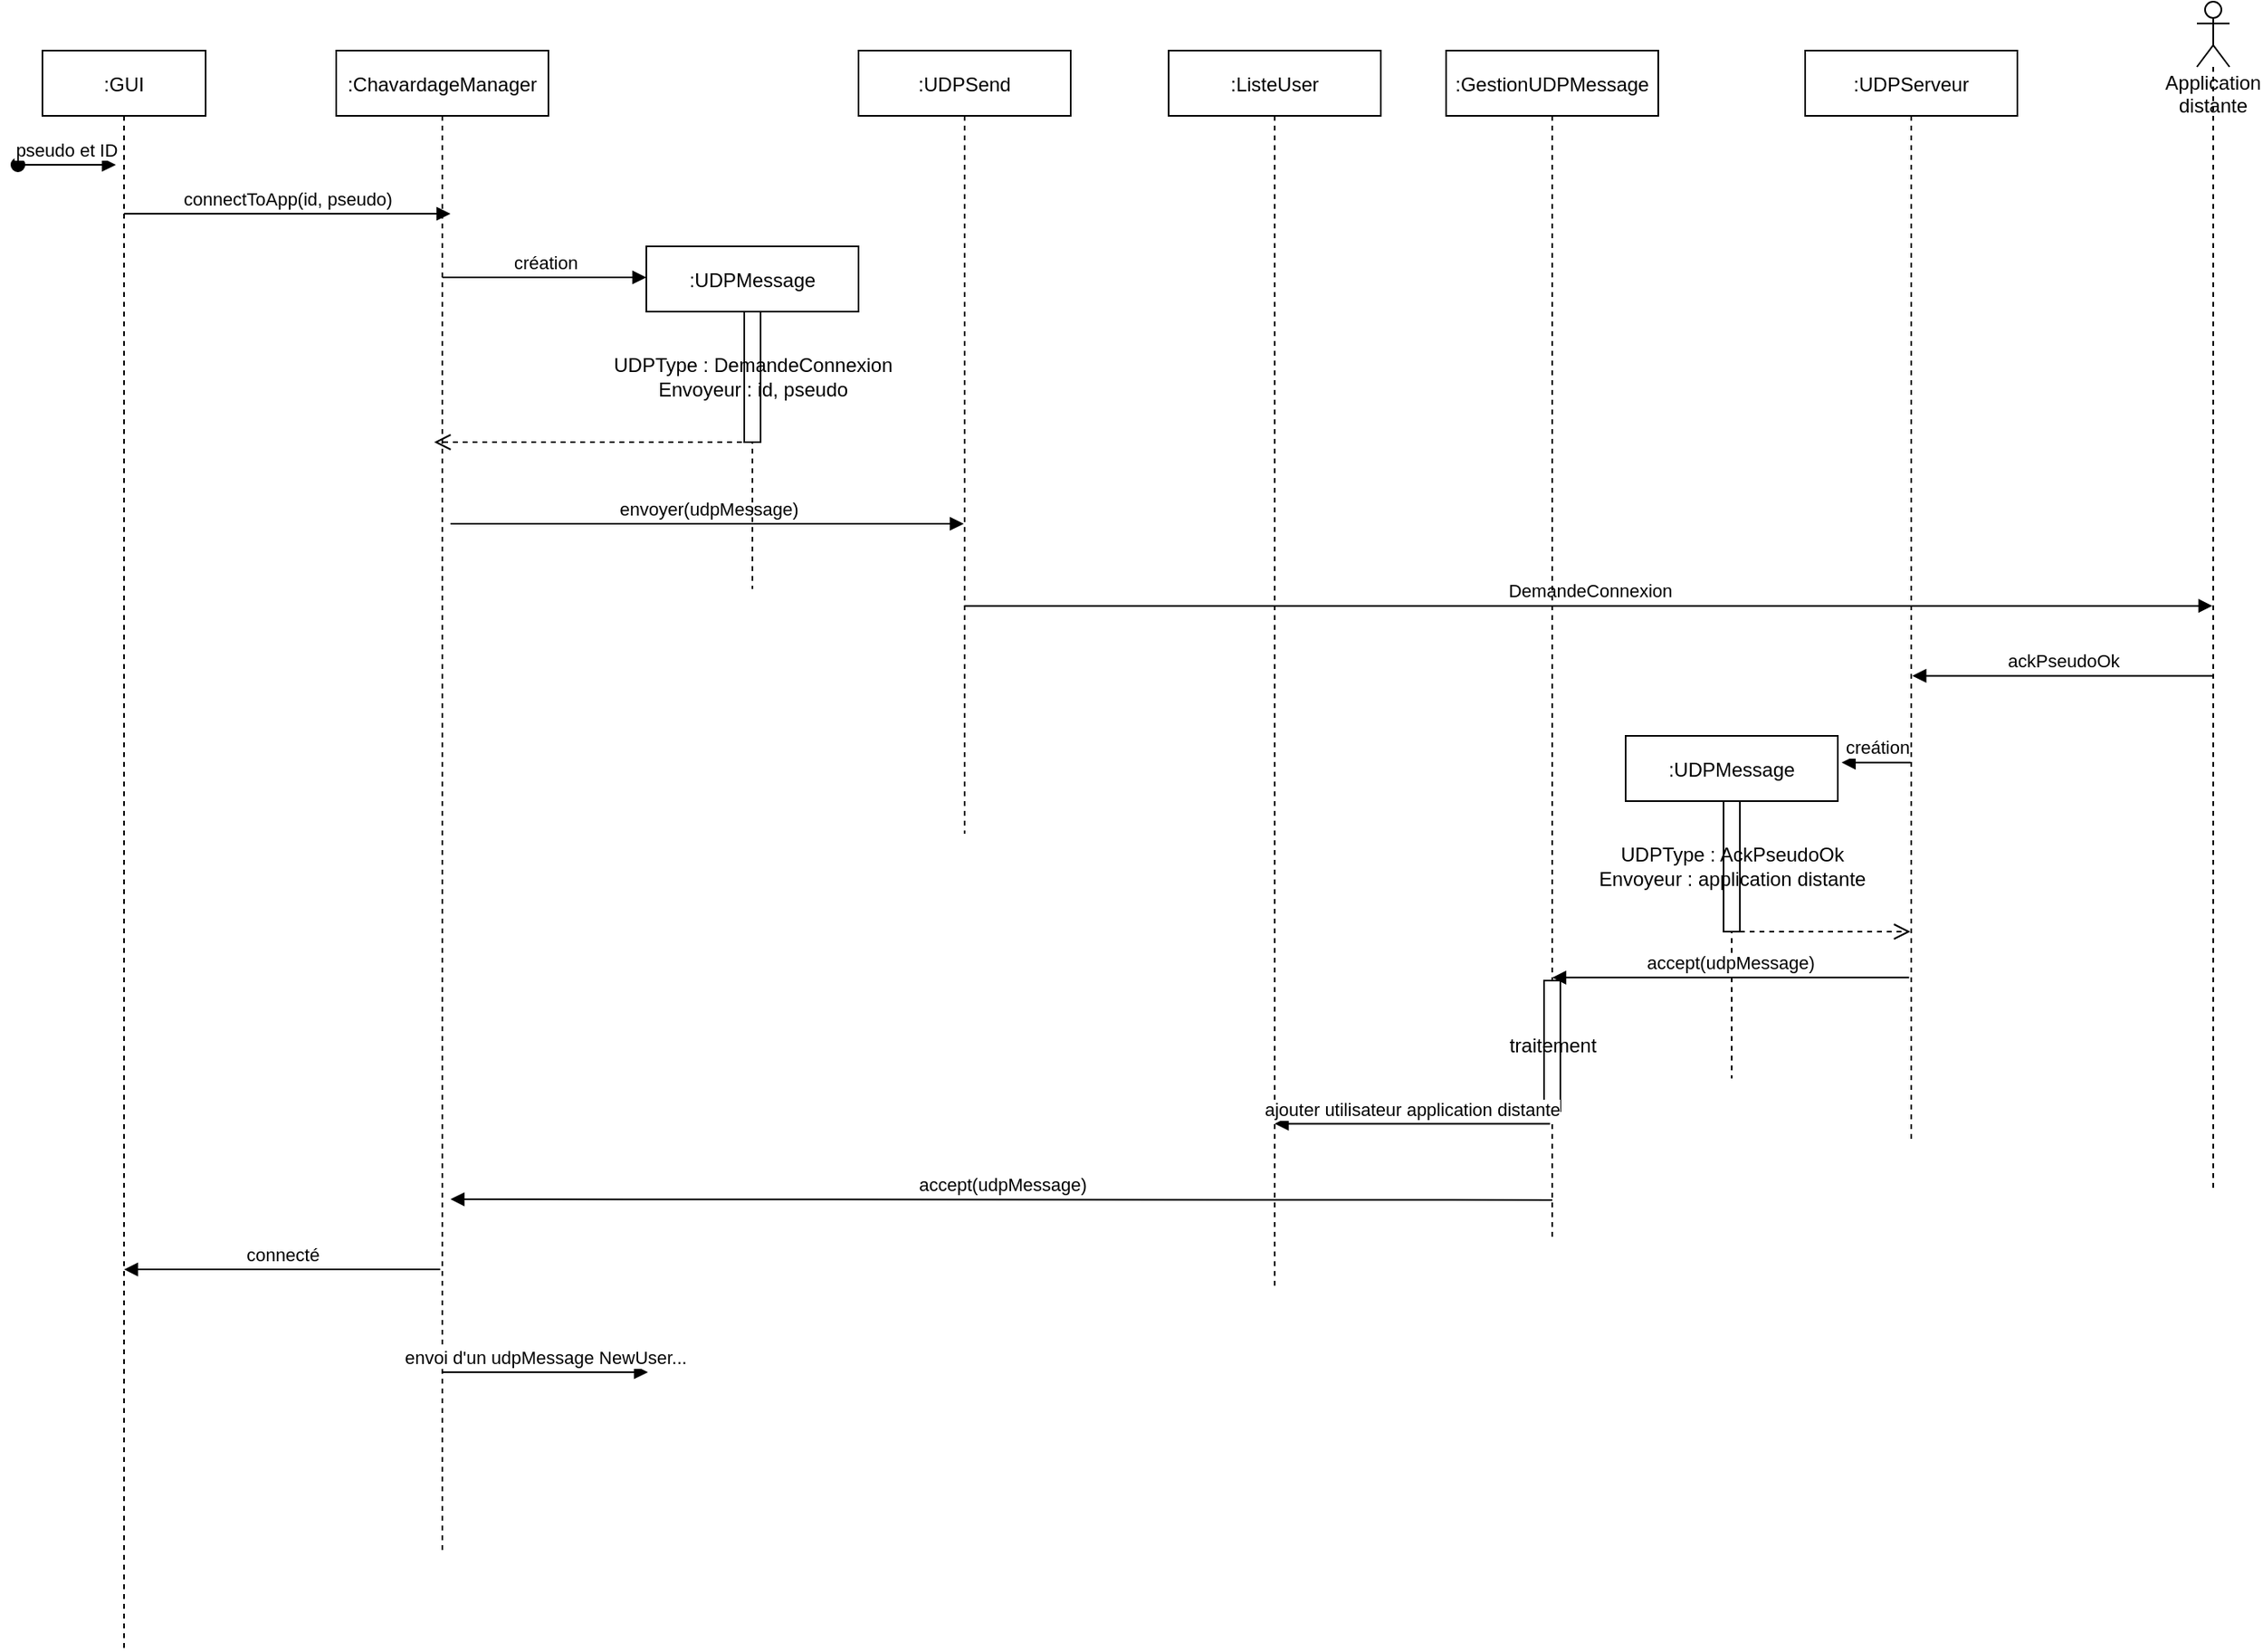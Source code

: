 <mxfile version="20.8.5" type="github">
  <diagram id="kgpKYQtTHZ0yAKxKKP6v" name="Page-1">
    <mxGraphModel dx="993" dy="493" grid="1" gridSize="10" guides="1" tooltips="1" connect="1" arrows="1" fold="1" page="1" pageScale="1" pageWidth="850" pageHeight="1100" math="0" shadow="0">
      <root>
        <mxCell id="0" />
        <mxCell id="1" parent="0" />
        <mxCell id="3nuBFxr9cyL0pnOWT2aG-1" value=":GUI" style="shape=umlLifeline;perimeter=lifelinePerimeter;container=1;collapsible=0;recursiveResize=0;rounded=0;shadow=0;strokeWidth=1;" parent="1" vertex="1">
          <mxGeometry x="120" y="80" width="100" height="980" as="geometry" />
        </mxCell>
        <mxCell id="3nuBFxr9cyL0pnOWT2aG-3" value="pseudo et ID" style="verticalAlign=bottom;startArrow=oval;endArrow=block;startSize=8;shadow=0;strokeWidth=1;" parent="3nuBFxr9cyL0pnOWT2aG-1" edge="1">
          <mxGeometry relative="1" as="geometry">
            <mxPoint x="-15" y="70" as="sourcePoint" />
            <mxPoint x="45" y="70" as="targetPoint" />
          </mxGeometry>
        </mxCell>
        <mxCell id="3nuBFxr9cyL0pnOWT2aG-5" value=":ChavardageManager" style="shape=umlLifeline;perimeter=lifelinePerimeter;container=1;collapsible=0;recursiveResize=0;rounded=0;shadow=0;strokeWidth=1;" parent="1" vertex="1">
          <mxGeometry x="300" y="80" width="130" height="920" as="geometry" />
        </mxCell>
        <mxCell id="_ekJZS-tAGv-sMIYdDXW-7" value="&lt;div&gt;&lt;br&gt;&lt;/div&gt;&lt;div&gt;&lt;br&gt;&lt;/div&gt;" style="html=1;verticalAlign=bottom;endArrow=open;dashed=1;endSize=8;rounded=0;" edge="1" parent="3nuBFxr9cyL0pnOWT2aG-5" source="_ekJZS-tAGv-sMIYdDXW-2">
          <mxGeometry relative="1" as="geometry">
            <mxPoint x="140" y="240" as="sourcePoint" />
            <mxPoint x="60" y="240" as="targetPoint" />
          </mxGeometry>
        </mxCell>
        <mxCell id="_ekJZS-tAGv-sMIYdDXW-8" value="envoyer(udpMessage)" style="html=1;verticalAlign=bottom;endArrow=block;rounded=0;" edge="1" parent="3nuBFxr9cyL0pnOWT2aG-5" target="_ekJZS-tAGv-sMIYdDXW-5">
          <mxGeometry width="80" relative="1" as="geometry">
            <mxPoint x="70" y="290" as="sourcePoint" />
            <mxPoint x="150" y="290" as="targetPoint" />
          </mxGeometry>
        </mxCell>
        <mxCell id="_ekJZS-tAGv-sMIYdDXW-1" value="connectToApp(id, pseudo)" style="html=1;verticalAlign=bottom;endArrow=block;rounded=0;" edge="1" parent="1" source="3nuBFxr9cyL0pnOWT2aG-1">
          <mxGeometry width="80" relative="1" as="geometry">
            <mxPoint x="380" y="180" as="sourcePoint" />
            <mxPoint x="370" y="180" as="targetPoint" />
          </mxGeometry>
        </mxCell>
        <mxCell id="_ekJZS-tAGv-sMIYdDXW-2" value=":UDPMessage" style="shape=umlLifeline;perimeter=lifelinePerimeter;container=1;collapsible=0;recursiveResize=0;rounded=0;shadow=0;strokeWidth=1;" vertex="1" parent="1">
          <mxGeometry x="490" y="200" width="130" height="210" as="geometry" />
        </mxCell>
        <mxCell id="_ekJZS-tAGv-sMIYdDXW-4" value="&lt;div&gt;UDPType : DemandeConnexion&lt;/div&gt;&lt;div&gt;Envoyeur : id, pseudo&lt;br&gt;&lt;/div&gt;" style="html=1;points=[];perimeter=orthogonalPerimeter;" vertex="1" parent="_ekJZS-tAGv-sMIYdDXW-2">
          <mxGeometry x="60" y="40" width="10" height="80" as="geometry" />
        </mxCell>
        <mxCell id="_ekJZS-tAGv-sMIYdDXW-3" value="création" style="html=1;verticalAlign=bottom;endArrow=block;rounded=0;" edge="1" parent="1" source="3nuBFxr9cyL0pnOWT2aG-5">
          <mxGeometry width="80" relative="1" as="geometry">
            <mxPoint x="380" y="200" as="sourcePoint" />
            <mxPoint x="490" y="219" as="targetPoint" />
          </mxGeometry>
        </mxCell>
        <mxCell id="_ekJZS-tAGv-sMIYdDXW-5" value=":UDPSend" style="shape=umlLifeline;perimeter=lifelinePerimeter;container=1;collapsible=0;recursiveResize=0;rounded=0;shadow=0;strokeWidth=1;" vertex="1" parent="1">
          <mxGeometry x="620" y="80" width="130" height="480" as="geometry" />
        </mxCell>
        <mxCell id="_ekJZS-tAGv-sMIYdDXW-11" value="Application distante" style="shape=umlLifeline;participant=umlActor;perimeter=lifelinePerimeter;whiteSpace=wrap;html=1;container=1;collapsible=0;recursiveResize=0;verticalAlign=top;spacingTop=36;outlineConnect=0;" vertex="1" parent="1">
          <mxGeometry x="1440" y="50" width="20" height="730" as="geometry" />
        </mxCell>
        <mxCell id="_ekJZS-tAGv-sMIYdDXW-13" value="DemandeConnexion" style="html=1;verticalAlign=bottom;endArrow=block;rounded=0;exitX=0.5;exitY=0.709;exitDx=0;exitDy=0;exitPerimeter=0;" edge="1" parent="1" source="_ekJZS-tAGv-sMIYdDXW-5" target="_ekJZS-tAGv-sMIYdDXW-11">
          <mxGeometry width="80" relative="1" as="geometry">
            <mxPoint x="820" y="350" as="sourcePoint" />
            <mxPoint x="900" y="350" as="targetPoint" />
          </mxGeometry>
        </mxCell>
        <mxCell id="_ekJZS-tAGv-sMIYdDXW-15" value="ackPseudoOk" style="html=1;verticalAlign=bottom;endArrow=block;rounded=0;entryX=0.505;entryY=0.572;entryDx=0;entryDy=0;entryPerimeter=0;" edge="1" parent="1" source="_ekJZS-tAGv-sMIYdDXW-11" target="_ekJZS-tAGv-sMIYdDXW-18">
          <mxGeometry width="80" relative="1" as="geometry">
            <mxPoint x="820" y="490" as="sourcePoint" />
            <mxPoint x="900" y="490" as="targetPoint" />
          </mxGeometry>
        </mxCell>
        <mxCell id="_ekJZS-tAGv-sMIYdDXW-16" value=":UDPMessage" style="shape=umlLifeline;perimeter=lifelinePerimeter;container=1;collapsible=0;recursiveResize=0;rounded=0;shadow=0;strokeWidth=1;" vertex="1" parent="1">
          <mxGeometry x="1090" y="500" width="130" height="210" as="geometry" />
        </mxCell>
        <mxCell id="_ekJZS-tAGv-sMIYdDXW-17" value="&lt;div&gt;UDPType : AckPseudoOk&lt;/div&gt;&lt;div&gt;Envoyeur : application distante&lt;br&gt;&lt;/div&gt;" style="html=1;points=[];perimeter=orthogonalPerimeter;" vertex="1" parent="_ekJZS-tAGv-sMIYdDXW-16">
          <mxGeometry x="60" y="40" width="10" height="80" as="geometry" />
        </mxCell>
        <mxCell id="_ekJZS-tAGv-sMIYdDXW-18" value=":UDPServeur" style="shape=umlLifeline;perimeter=lifelinePerimeter;container=1;collapsible=0;recursiveResize=0;rounded=0;shadow=0;strokeWidth=1;" vertex="1" parent="1">
          <mxGeometry x="1200" y="80" width="130" height="670" as="geometry" />
        </mxCell>
        <mxCell id="_ekJZS-tAGv-sMIYdDXW-20" value="creátion" style="html=1;verticalAlign=bottom;endArrow=block;rounded=0;entryX=1.018;entryY=0.078;entryDx=0;entryDy=0;entryPerimeter=0;" edge="1" parent="1" source="_ekJZS-tAGv-sMIYdDXW-18" target="_ekJZS-tAGv-sMIYdDXW-16">
          <mxGeometry width="80" relative="1" as="geometry">
            <mxPoint x="1119.5" y="499.44" as="sourcePoint" />
            <mxPoint x="946.95" y="499.44" as="targetPoint" />
          </mxGeometry>
        </mxCell>
        <mxCell id="_ekJZS-tAGv-sMIYdDXW-21" value="" style="html=1;verticalAlign=bottom;endArrow=open;dashed=1;endSize=8;rounded=0;" edge="1" parent="1" target="_ekJZS-tAGv-sMIYdDXW-18">
          <mxGeometry relative="1" as="geometry">
            <mxPoint x="1160" y="620" as="sourcePoint" />
            <mxPoint x="700" y="500" as="targetPoint" />
          </mxGeometry>
        </mxCell>
        <mxCell id="_ekJZS-tAGv-sMIYdDXW-22" value=":GestionUDPMessage" style="shape=umlLifeline;perimeter=lifelinePerimeter;container=1;collapsible=0;recursiveResize=0;rounded=0;shadow=0;strokeWidth=1;" vertex="1" parent="1">
          <mxGeometry x="980" y="80" width="130" height="730" as="geometry" />
        </mxCell>
        <mxCell id="_ekJZS-tAGv-sMIYdDXW-25" value="traitement" style="html=1;points=[];perimeter=orthogonalPerimeter;" vertex="1" parent="_ekJZS-tAGv-sMIYdDXW-22">
          <mxGeometry x="60" y="570" width="10" height="80" as="geometry" />
        </mxCell>
        <mxCell id="_ekJZS-tAGv-sMIYdDXW-23" value="accept(udpMessage)" style="html=1;verticalAlign=bottom;endArrow=block;rounded=0;exitX=0.49;exitY=0.848;exitDx=0;exitDy=0;exitPerimeter=0;" edge="1" parent="1" source="_ekJZS-tAGv-sMIYdDXW-18" target="_ekJZS-tAGv-sMIYdDXW-22">
          <mxGeometry width="80" relative="1" as="geometry">
            <mxPoint x="910" y="570" as="sourcePoint" />
            <mxPoint x="990" y="570" as="targetPoint" />
          </mxGeometry>
        </mxCell>
        <mxCell id="_ekJZS-tAGv-sMIYdDXW-24" value=":ListeUser" style="shape=umlLifeline;perimeter=lifelinePerimeter;container=1;collapsible=0;recursiveResize=0;rounded=0;shadow=0;strokeWidth=1;" vertex="1" parent="1">
          <mxGeometry x="810" y="80" width="130" height="760" as="geometry" />
        </mxCell>
        <mxCell id="_ekJZS-tAGv-sMIYdDXW-26" value="ajouter utilisateur application distante" style="html=1;verticalAlign=bottom;endArrow=block;rounded=0;exitX=0.49;exitY=0.901;exitDx=0;exitDy=0;exitPerimeter=0;" edge="1" parent="1" source="_ekJZS-tAGv-sMIYdDXW-22" target="_ekJZS-tAGv-sMIYdDXW-24">
          <mxGeometry width="80" relative="1" as="geometry">
            <mxPoint x="920" y="640" as="sourcePoint" />
            <mxPoint x="1000" y="640" as="targetPoint" />
          </mxGeometry>
        </mxCell>
        <mxCell id="_ekJZS-tAGv-sMIYdDXW-27" value="accept(udpMessage)" style="html=1;verticalAlign=bottom;endArrow=block;rounded=0;exitX=0.5;exitY=0.965;exitDx=0;exitDy=0;exitPerimeter=0;" edge="1" parent="1" source="_ekJZS-tAGv-sMIYdDXW-22">
          <mxGeometry width="80" relative="1" as="geometry">
            <mxPoint x="720" y="600" as="sourcePoint" />
            <mxPoint x="370" y="784" as="targetPoint" />
          </mxGeometry>
        </mxCell>
        <mxCell id="_ekJZS-tAGv-sMIYdDXW-28" value="connecté " style="html=1;verticalAlign=bottom;endArrow=block;rounded=0;exitX=0.49;exitY=0.812;exitDx=0;exitDy=0;exitPerimeter=0;" edge="1" parent="1" source="3nuBFxr9cyL0pnOWT2aG-5" target="3nuBFxr9cyL0pnOWT2aG-1">
          <mxGeometry width="80" relative="1" as="geometry">
            <mxPoint x="480" y="900" as="sourcePoint" />
            <mxPoint x="560" y="900" as="targetPoint" />
          </mxGeometry>
        </mxCell>
        <mxCell id="_ekJZS-tAGv-sMIYdDXW-29" value="envoi d&#39;un udpMessage NewUser..." style="html=1;verticalAlign=bottom;endArrow=block;rounded=0;" edge="1" parent="1">
          <mxGeometry width="80" relative="1" as="geometry">
            <mxPoint x="365.25" y="890" as="sourcePoint" />
            <mxPoint x="491" y="890" as="targetPoint" />
          </mxGeometry>
        </mxCell>
      </root>
    </mxGraphModel>
  </diagram>
</mxfile>

